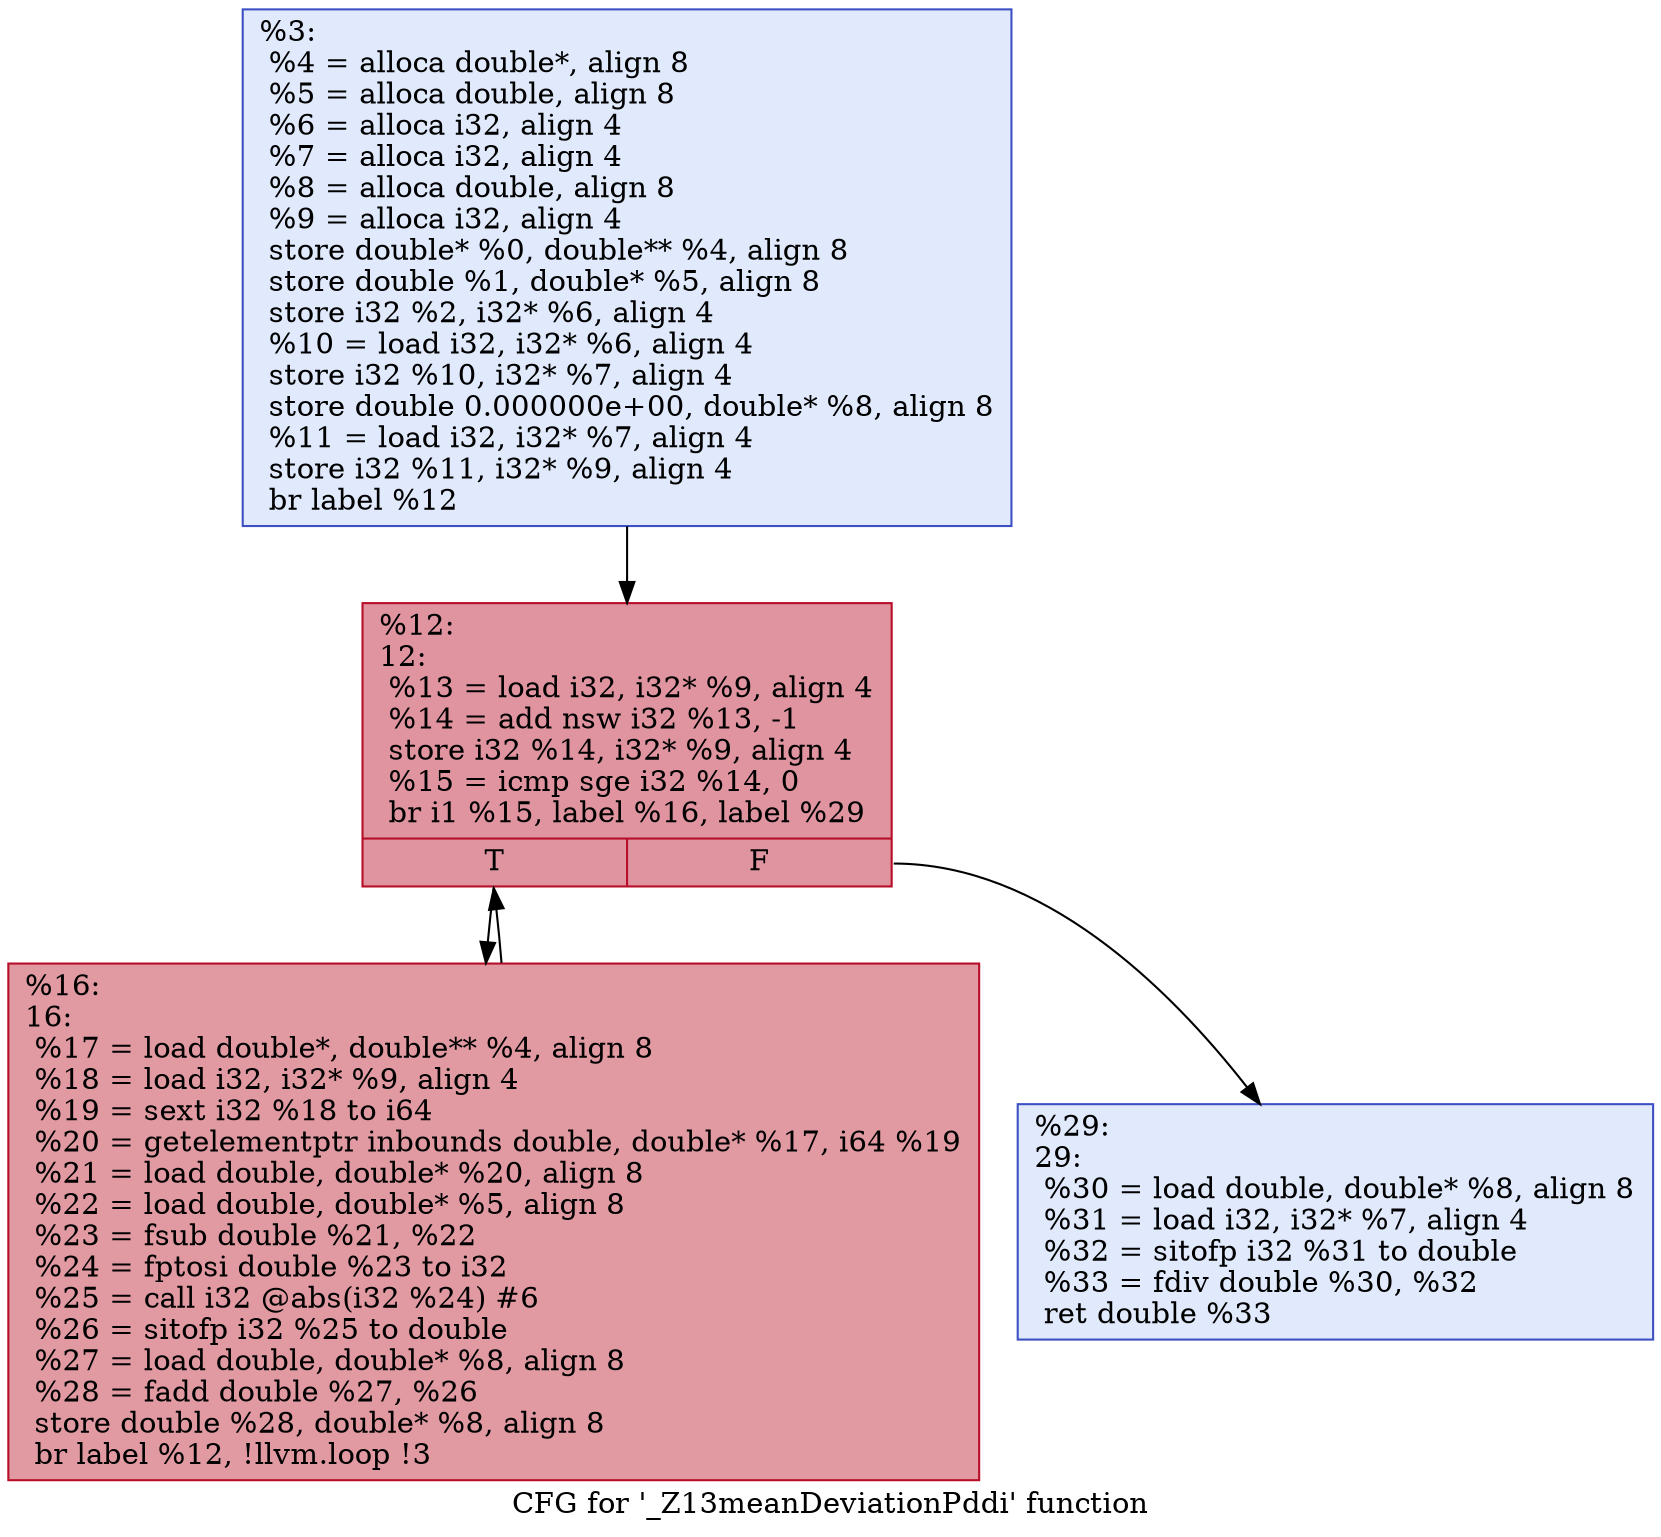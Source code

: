 digraph "CFG for '_Z13meanDeviationPddi' function" {
	label="CFG for '_Z13meanDeviationPddi' function";

	Node0x17820bd0e90 [shape=record,color="#3d50c3ff", style=filled, fillcolor="#b9d0f970",label="{%3:\l  %4 = alloca double*, align 8\l  %5 = alloca double, align 8\l  %6 = alloca i32, align 4\l  %7 = alloca i32, align 4\l  %8 = alloca double, align 8\l  %9 = alloca i32, align 4\l  store double* %0, double** %4, align 8\l  store double %1, double* %5, align 8\l  store i32 %2, i32* %6, align 4\l  %10 = load i32, i32* %6, align 4\l  store i32 %10, i32* %7, align 4\l  store double 0.000000e+00, double* %8, align 8\l  %11 = load i32, i32* %7, align 4\l  store i32 %11, i32* %9, align 4\l  br label %12\l}"];
	Node0x17820bd0e90 -> Node0x17820bd1a20;
	Node0x17820bd1a20 [shape=record,color="#b70d28ff", style=filled, fillcolor="#b70d2870",label="{%12:\l12:                                               \l  %13 = load i32, i32* %9, align 4\l  %14 = add nsw i32 %13, -1\l  store i32 %14, i32* %9, align 4\l  %15 = icmp sge i32 %14, 0\l  br i1 %15, label %16, label %29\l|{<s0>T|<s1>F}}"];
	Node0x17820bd1a20:s0 -> Node0x17820bd1c00;
	Node0x17820bd1a20:s1 -> Node0x17820bd0fd0;
	Node0x17820bd1c00 [shape=record,color="#b70d28ff", style=filled, fillcolor="#bb1b2c70",label="{%16:\l16:                                               \l  %17 = load double*, double** %4, align 8\l  %18 = load i32, i32* %9, align 4\l  %19 = sext i32 %18 to i64\l  %20 = getelementptr inbounds double, double* %17, i64 %19\l  %21 = load double, double* %20, align 8\l  %22 = load double, double* %5, align 8\l  %23 = fsub double %21, %22\l  %24 = fptosi double %23 to i32\l  %25 = call i32 @abs(i32 %24) #6\l  %26 = sitofp i32 %25 to double\l  %27 = load double, double* %8, align 8\l  %28 = fadd double %27, %26\l  store double %28, double* %8, align 8\l  br label %12, !llvm.loop !3\l}"];
	Node0x17820bd1c00 -> Node0x17820bd1a20;
	Node0x17820bd0fd0 [shape=record,color="#3d50c3ff", style=filled, fillcolor="#b9d0f970",label="{%29:\l29:                                               \l  %30 = load double, double* %8, align 8\l  %31 = load i32, i32* %7, align 4\l  %32 = sitofp i32 %31 to double\l  %33 = fdiv double %30, %32\l  ret double %33\l}"];
}
